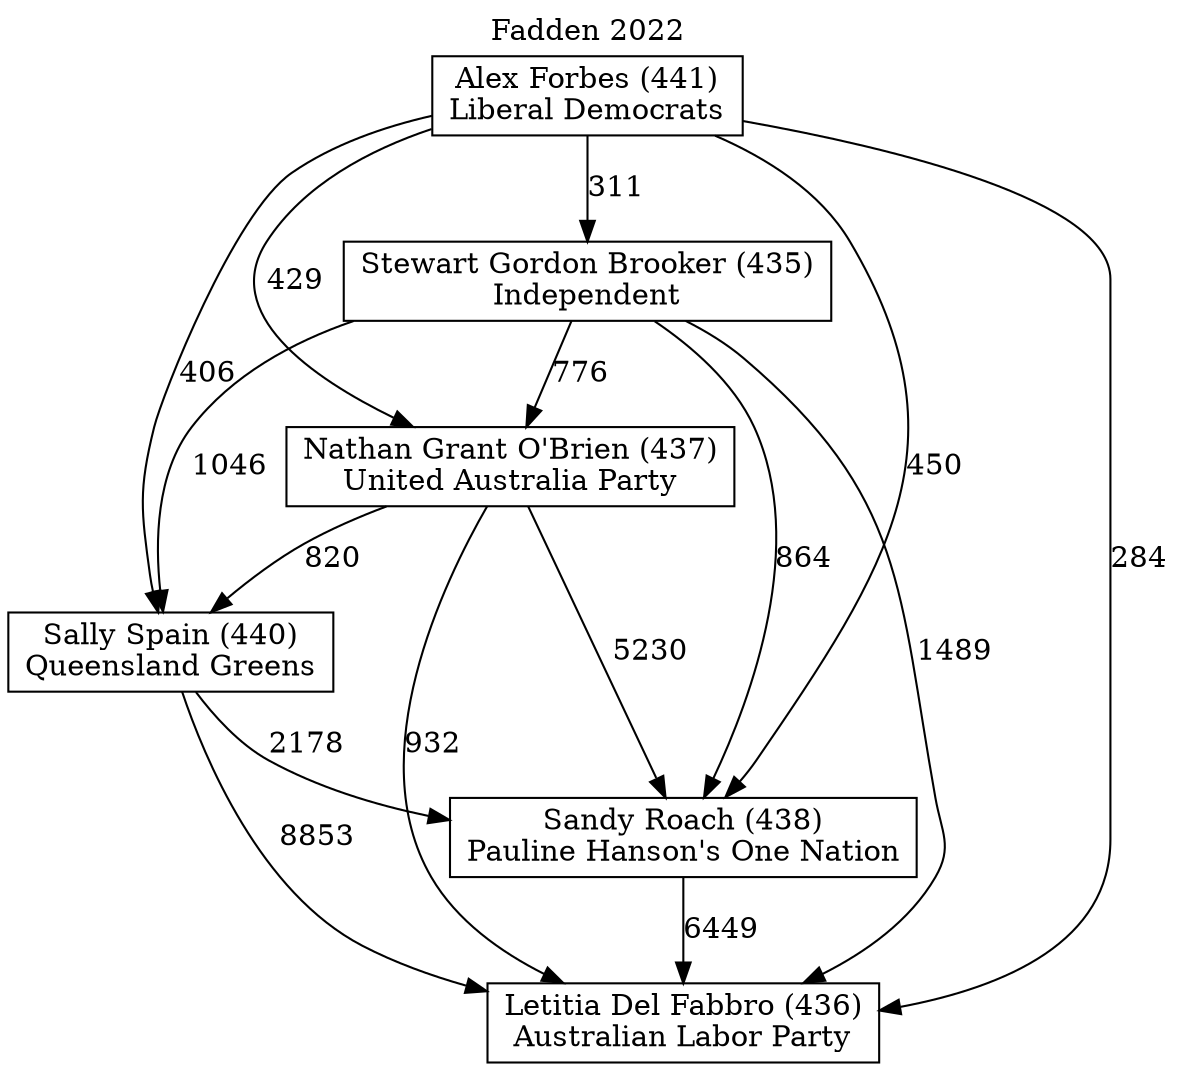 // House preference flow
digraph "Letitia Del Fabbro (436)_Fadden_2022" {
	graph [label="Fadden 2022" labelloc=t mclimit=10]
	node [shape=box]
	"Sandy Roach (438)" [label="Sandy Roach (438)
Pauline Hanson's One Nation"]
	"Letitia Del Fabbro (436)" [label="Letitia Del Fabbro (436)
Australian Labor Party"]
	"Nathan Grant O'Brien (437)" [label="Nathan Grant O'Brien (437)
United Australia Party"]
	"Sally Spain (440)" [label="Sally Spain (440)
Queensland Greens"]
	"Alex Forbes (441)" [label="Alex Forbes (441)
Liberal Democrats"]
	"Stewart Gordon Brooker (435)" [label="Stewart Gordon Brooker (435)
Independent"]
	"Alex Forbes (441)" -> "Stewart Gordon Brooker (435)" [label=311]
	"Alex Forbes (441)" -> "Nathan Grant O'Brien (437)" [label=429]
	"Stewart Gordon Brooker (435)" -> "Sandy Roach (438)" [label=864]
	"Sandy Roach (438)" -> "Letitia Del Fabbro (436)" [label=6449]
	"Alex Forbes (441)" -> "Sally Spain (440)" [label=406]
	"Stewart Gordon Brooker (435)" -> "Sally Spain (440)" [label=1046]
	"Stewart Gordon Brooker (435)" -> "Nathan Grant O'Brien (437)" [label=776]
	"Nathan Grant O'Brien (437)" -> "Sally Spain (440)" [label=820]
	"Sally Spain (440)" -> "Letitia Del Fabbro (436)" [label=8853]
	"Stewart Gordon Brooker (435)" -> "Letitia Del Fabbro (436)" [label=1489]
	"Alex Forbes (441)" -> "Letitia Del Fabbro (436)" [label=284]
	"Nathan Grant O'Brien (437)" -> "Letitia Del Fabbro (436)" [label=932]
	"Nathan Grant O'Brien (437)" -> "Sandy Roach (438)" [label=5230]
	"Sally Spain (440)" -> "Sandy Roach (438)" [label=2178]
	"Alex Forbes (441)" -> "Sandy Roach (438)" [label=450]
}
